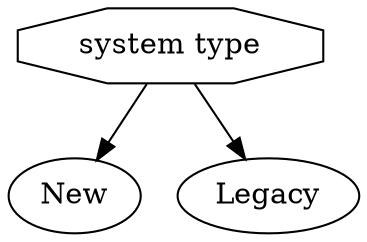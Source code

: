 digraph G { 
"system type" [shape = polygon, sides =8] 
"system type" -> "New"
"system type" -> "Legacy"
}
